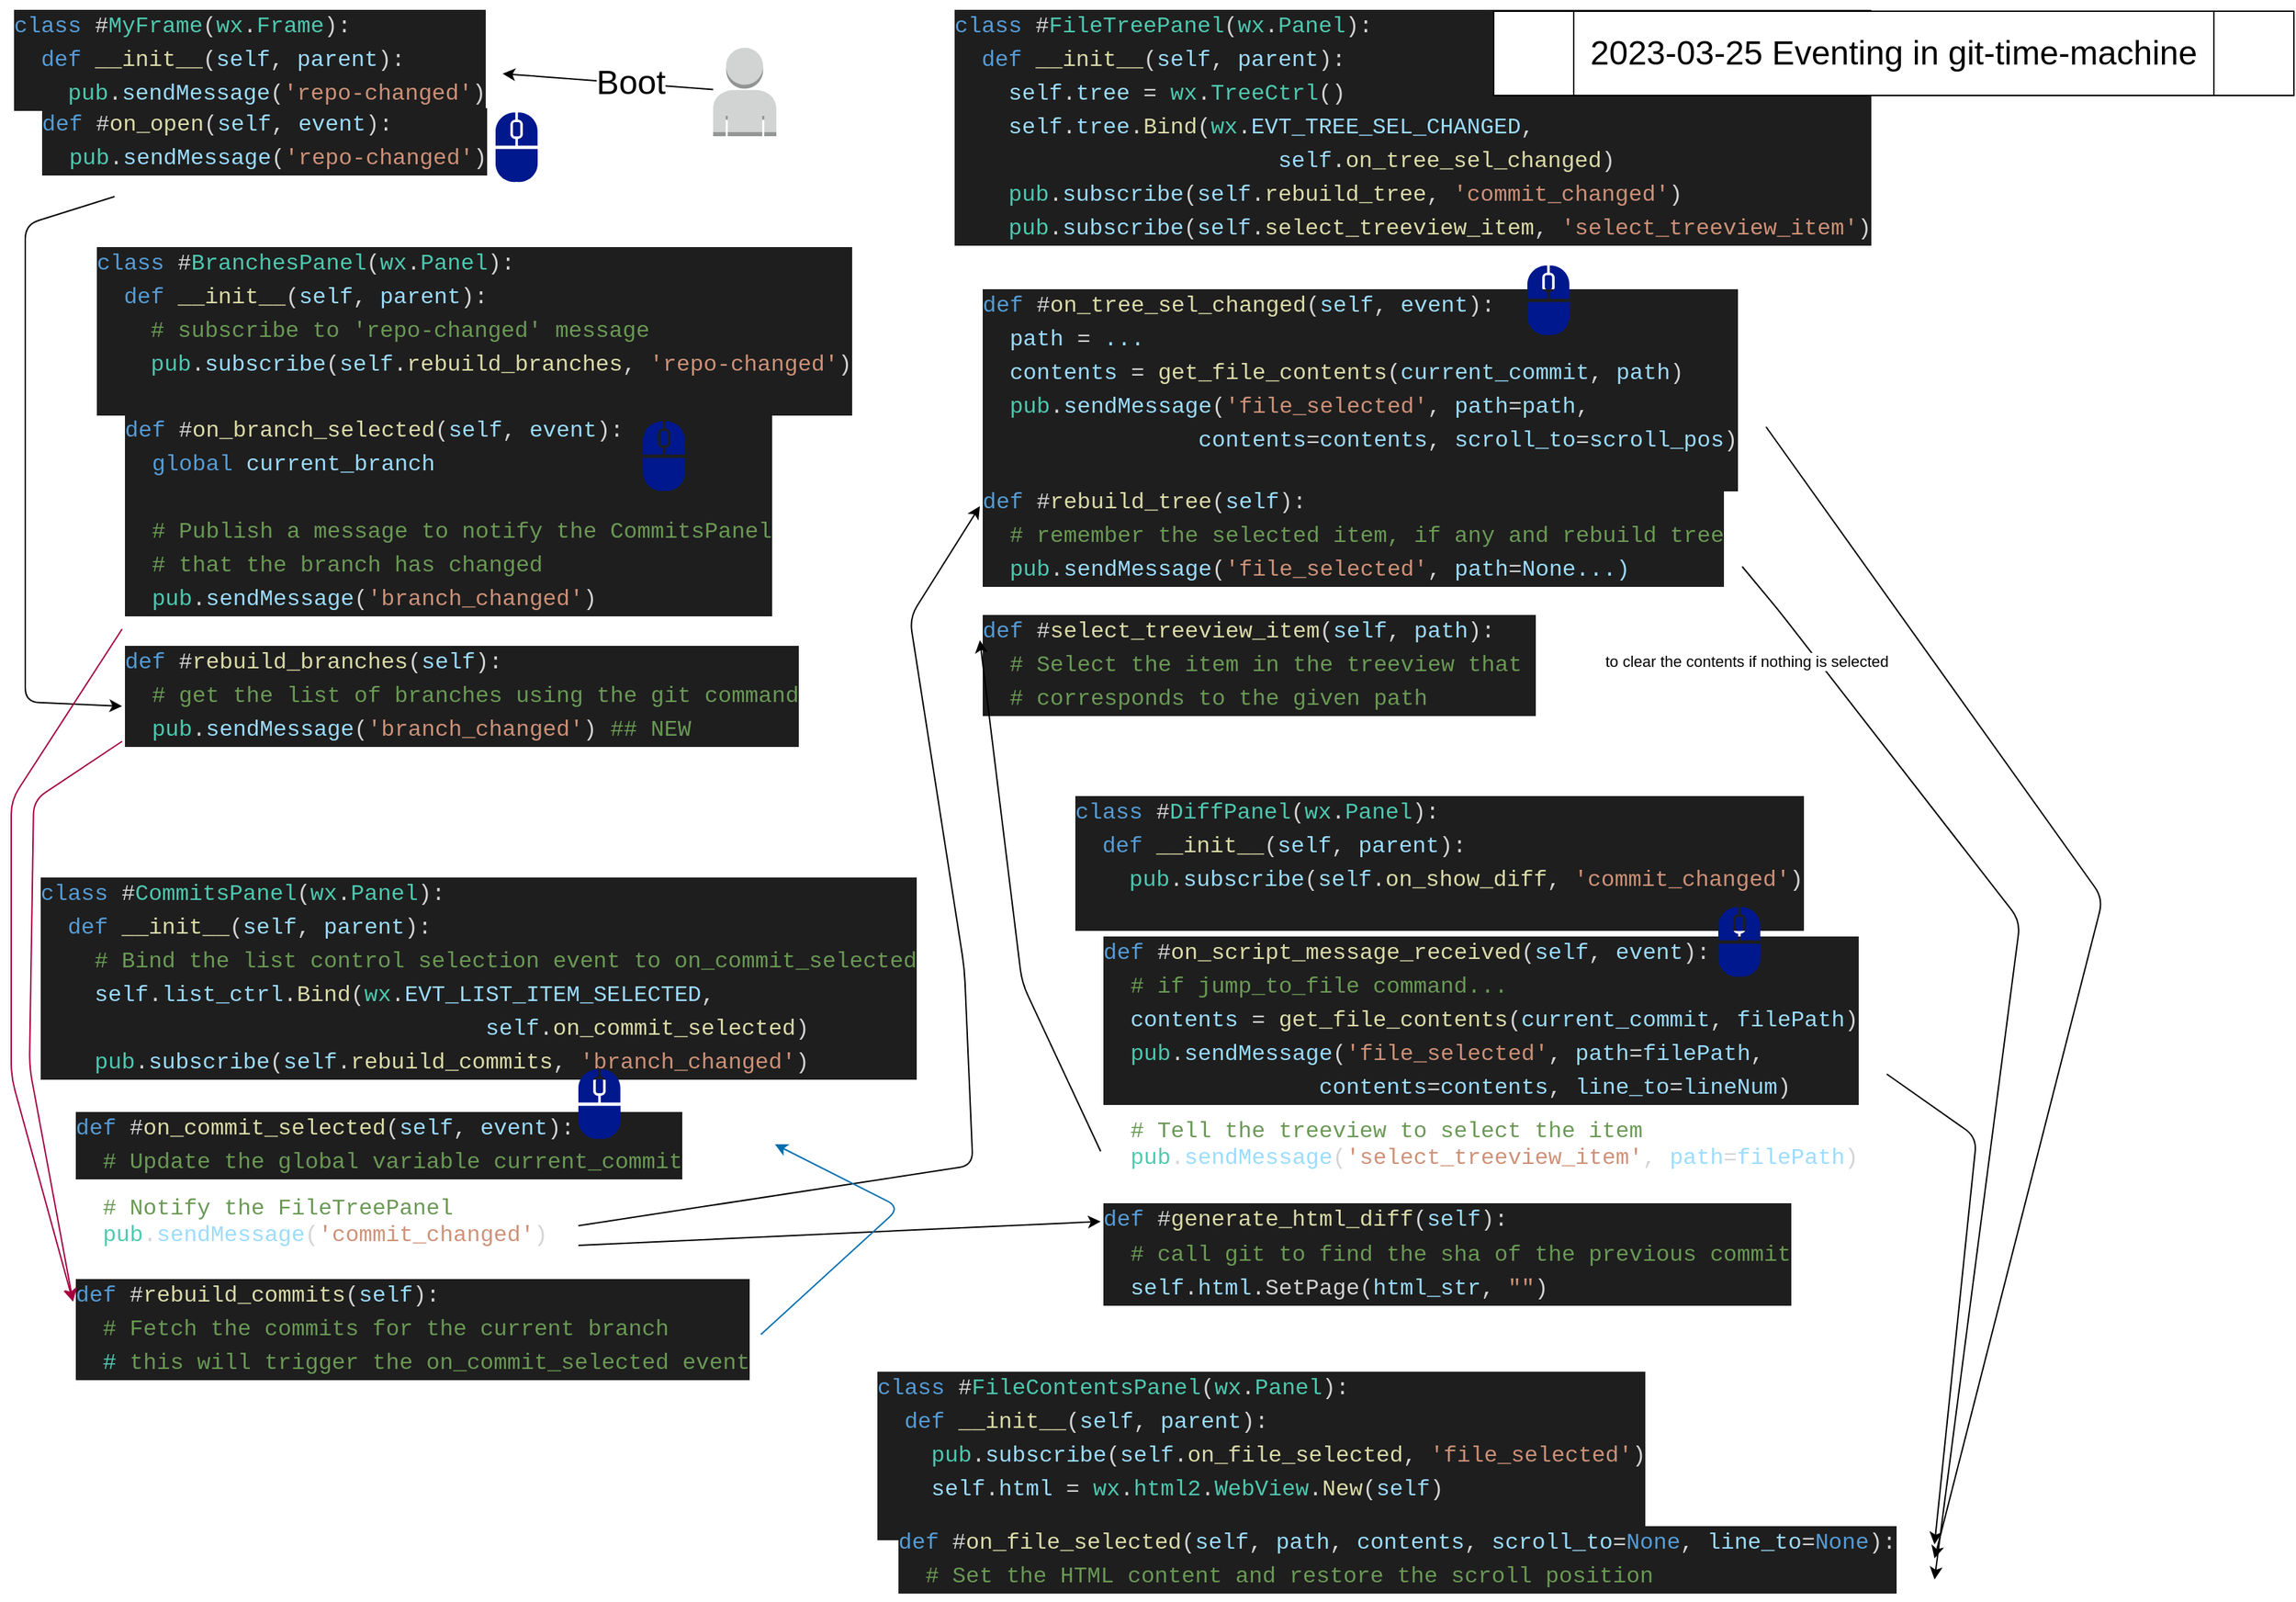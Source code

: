 <mxfile>
    <diagram id="hWgK1pgv1Pw2iiUl1KsY" name="Page-1">
        <mxGraphModel dx="1214" dy="691" grid="0" gridSize="10" guides="1" tooltips="1" connect="1" arrows="1" fold="1" page="1" pageScale="1" pageWidth="1654" pageHeight="1169" math="0" shadow="0">
            <root>
                <object label="" fred="12" mary="100" id="0">
                    <mxCell/>
                </object>
                <mxCell id="1" parent="0"/>
                <mxCell id="48" value="" style="group" parent="1" vertex="1" connectable="0">
                    <mxGeometry x="69" y="169" width="560" height="420" as="geometry"/>
                </mxCell>
                <mxCell id="6" value="&lt;div style=&quot;color: rgb(212, 212, 212); background-color: rgb(30, 30, 30); font-family: Menlo, Monaco, &amp;quot;Courier New&amp;quot;, monospace; font-weight: normal; font-size: 16px; line-height: 24px;&quot;&gt;&lt;div&gt;&lt;span style=&quot;color: #569cd6;&quot;&gt;class&lt;/span&gt;&lt;span style=&quot;color: #d4d4d4;&quot;&gt;&amp;nbsp;#&lt;/span&gt;&lt;span style=&quot;color: #4ec9b0;&quot;&gt;BranchesPanel&lt;/span&gt;&lt;span style=&quot;color: #d4d4d4;&quot;&gt;(&lt;/span&gt;&lt;span style=&quot;color: #4ec9b0;&quot;&gt;wx&lt;/span&gt;&lt;span style=&quot;color: #d4d4d4;&quot;&gt;.&lt;/span&gt;&lt;span style=&quot;color: #4ec9b0;&quot;&gt;Panel&lt;/span&gt;&lt;span style=&quot;color: #d4d4d4;&quot;&gt;):&lt;/span&gt;&lt;/div&gt;&lt;div&gt;&lt;span style=&quot;color: #d4d4d4;&quot;&gt;&lt;/span&gt;&lt;span style=&quot;color: #569cd6;&quot;&gt;&amp;nbsp; def&lt;/span&gt;&lt;span style=&quot;color: #d4d4d4;&quot;&gt;&amp;nbsp;&lt;/span&gt;&lt;span style=&quot;color: #dcdcaa;&quot;&gt;__init__&lt;/span&gt;&lt;span style=&quot;color: #d4d4d4;&quot;&gt;(&lt;/span&gt;&lt;span style=&quot;color: #9cdcfe;&quot;&gt;self&lt;/span&gt;&lt;span style=&quot;color: #d4d4d4;&quot;&gt;, &lt;/span&gt;&lt;span style=&quot;color: #9cdcfe;&quot;&gt;parent&lt;/span&gt;&lt;span style=&quot;color: #d4d4d4;&quot;&gt;):&lt;/span&gt;&lt;/div&gt;&lt;div&gt;&lt;div style=&quot;line-height: 24px;&quot;&gt;&lt;div&gt;&lt;span style=&quot;color: #6a9955;&quot;&gt;&amp;nbsp; &amp;nbsp; # subscribe to 'repo-changed' message&lt;/span&gt;&lt;/div&gt;&lt;div&gt;&lt;span style=&quot;color: #4ec9b0;&quot;&gt;&amp;nbsp; &amp;nbsp; pub&lt;/span&gt;.&lt;span style=&quot;color: #9cdcfe;&quot;&gt;subscribe&lt;/span&gt;(&lt;span style=&quot;color: #9cdcfe;&quot;&gt;self&lt;/span&gt;.&lt;span style=&quot;color: #dcdcaa;&quot;&gt;rebuild_branches&lt;/span&gt;, &lt;span style=&quot;color: #ce9178;&quot;&gt;'repo-changed'&lt;/span&gt;)&lt;/div&gt;&lt;div&gt;&lt;br&gt;&lt;/div&gt;&lt;/div&gt;&lt;/div&gt;&lt;/div&gt;" style="text;whiteSpace=wrap;html=1;" parent="48" vertex="1">
                    <mxGeometry width="560" height="170" as="geometry"/>
                </mxCell>
                <mxCell id="7" value="&lt;div style=&quot;color: rgb(212, 212, 212); background-color: rgb(30, 30, 30); font-family: Menlo, Monaco, &amp;quot;Courier New&amp;quot;, monospace; font-weight: normal; font-size: 16px; line-height: 24px;&quot;&gt;&lt;div&gt;&lt;span style=&quot;color: #569cd6;&quot;&gt;def&lt;/span&gt;&lt;span style=&quot;color: #d4d4d4;&quot;&gt;&amp;nbsp;#&lt;/span&gt;&lt;span style=&quot;color: #dcdcaa;&quot;&gt;on_branch_selected&lt;/span&gt;&lt;span style=&quot;color: #d4d4d4;&quot;&gt;(&lt;/span&gt;&lt;span style=&quot;color: #9cdcfe;&quot;&gt;self&lt;/span&gt;&lt;span style=&quot;color: #d4d4d4;&quot;&gt;, &lt;/span&gt;&lt;span style=&quot;color: #9cdcfe;&quot;&gt;event&lt;/span&gt;&lt;span style=&quot;color: #d4d4d4;&quot;&gt;):&lt;/span&gt;&lt;/div&gt;&lt;div&gt;&lt;span style=&quot;color: #d4d4d4;&quot;&gt;&lt;/span&gt;&lt;span style=&quot;color: #569cd6;&quot;&gt;&amp;nbsp; global&lt;/span&gt;&lt;span style=&quot;color: #d4d4d4;&quot;&gt; &lt;/span&gt;&lt;span style=&quot;color: #9cdcfe;&quot;&gt;current_branch&lt;/span&gt;&lt;/div&gt;&lt;div&gt;&lt;br&gt;&lt;/div&gt;&lt;div&gt;&lt;span style=&quot;color: #d4d4d4;&quot;&gt;&lt;/span&gt;&lt;span style=&quot;color: #6a9955;&quot;&gt;&amp;nbsp; # Publish a message to notify the CommitsPanel&lt;/span&gt;&lt;/div&gt;&lt;div&gt;&lt;span style=&quot;color: #6a9955;&quot;&gt;&amp;nbsp; # that the branch has changed&lt;/span&gt;&lt;/div&gt;&lt;div&gt;&lt;span style=&quot;color: #d4d4d4;&quot;&gt;&lt;/span&gt;&lt;span style=&quot;color: #4ec9b0;&quot;&gt;&amp;nbsp; pub&lt;/span&gt;&lt;span style=&quot;color: #d4d4d4;&quot;&gt;.&lt;/span&gt;&lt;span style=&quot;color: #9cdcfe;&quot;&gt;sendMessage&lt;/span&gt;&lt;span style=&quot;color: #d4d4d4;&quot;&gt;(&lt;/span&gt;&lt;span style=&quot;color: #ce9178;&quot;&gt;'branch_changed'&lt;/span&gt;&lt;span style=&quot;color: #d4d4d4;&quot;&gt;)&lt;/span&gt;&lt;/div&gt;&lt;/div&gt;" style="text;whiteSpace=wrap;html=1;" parent="48" vertex="1">
                    <mxGeometry x="20" y="119" width="470" height="160" as="geometry"/>
                </mxCell>
                <mxCell id="20" value="&lt;div style=&quot;color: rgb(212, 212, 212); background-color: rgb(30, 30, 30); font-family: Menlo, Monaco, &amp;quot;Courier New&amp;quot;, monospace; font-weight: normal; font-size: 16px; line-height: 24px;&quot;&gt;&lt;div&gt;&lt;span style=&quot;color: #569cd6;&quot;&gt;def&lt;/span&gt;&lt;span style=&quot;color: #d4d4d4;&quot;&gt;&amp;nbsp;#&lt;/span&gt;&lt;span style=&quot;color: #dcdcaa;&quot;&gt;rebuild_branches&lt;/span&gt;&lt;span style=&quot;color: #d4d4d4;&quot;&gt;(&lt;/span&gt;&lt;span style=&quot;color: #9cdcfe;&quot;&gt;self&lt;/span&gt;&lt;span style=&quot;color: #d4d4d4;&quot;&gt;):&lt;/span&gt;&lt;/div&gt;&lt;div&gt;&lt;div style=&quot;line-height: 24px;&quot;&gt;&lt;span style=&quot;color: #6a9955;&quot;&gt;&amp;nbsp; # get the list of branches using the git command&lt;/span&gt;&lt;/div&gt;&lt;/div&gt;&lt;div style=&quot;line-height: 24px;&quot;&gt;&lt;span style=&quot;color: #6a9955;&quot;&gt;&amp;nbsp;&amp;nbsp;&lt;/span&gt;&lt;span style=&quot;color: rgb(78, 201, 176);&quot;&gt;pub&lt;/span&gt;&lt;span style=&quot;&quot;&gt;.&lt;/span&gt;&lt;span style=&quot;color: rgb(156, 220, 254);&quot;&gt;sendMessage&lt;/span&gt;&lt;span style=&quot;&quot;&gt;(&lt;/span&gt;&lt;span style=&quot;color: rgb(206, 145, 120);&quot;&gt;'branch_changed'&lt;/span&gt;&lt;span style=&quot;&quot;&gt;) &lt;/span&gt;&lt;span style=&quot;color: rgb(106, 153, 85);&quot;&gt;## NEW&lt;/span&gt;&lt;/div&gt;&lt;/div&gt;" style="text;whiteSpace=wrap;html=1;" parent="48" vertex="1">
                    <mxGeometry x="20" y="284" width="488" height="100" as="geometry"/>
                </mxCell>
                <mxCell id="10" value="" style="group" parent="1" vertex="1" connectable="0">
                    <mxGeometry x="10" width="375" height="130" as="geometry"/>
                </mxCell>
                <mxCell id="5" value="&lt;div style=&quot;background-color: rgb(30, 30, 30); font-family: Menlo, Monaco, &amp;quot;Courier New&amp;quot;, monospace; font-weight: normal; font-size: 16px; line-height: 24px;&quot;&gt;&lt;div style=&quot;color: rgb(212, 212, 212);&quot;&gt;&lt;span style=&quot;color: #569cd6;&quot;&gt;def&lt;/span&gt;&lt;span style=&quot;color: #d4d4d4;&quot;&gt;&amp;nbsp;#&lt;/span&gt;&lt;span style=&quot;color: #dcdcaa;&quot;&gt;on_open&lt;/span&gt;&lt;span style=&quot;color: #d4d4d4;&quot;&gt;(&lt;/span&gt;&lt;span style=&quot;color: #9cdcfe;&quot;&gt;self&lt;/span&gt;&lt;span style=&quot;color: #d4d4d4;&quot;&gt;, &lt;/span&gt;&lt;span style=&quot;color: #9cdcfe;&quot;&gt;event&lt;/span&gt;&lt;span style=&quot;color: #d4d4d4;&quot;&gt;):&lt;/span&gt;&lt;/div&gt;&lt;div style=&quot;&quot;&gt;&lt;font color=&quot;#569cd6&quot;&gt;&amp;nbsp;&amp;nbsp;&lt;/font&gt;&lt;span style=&quot;color: rgb(78, 201, 176);&quot;&gt;pub&lt;/span&gt;&lt;font color=&quot;#d4d4d4&quot;&gt;.&lt;/font&gt;&lt;span style=&quot;color: rgb(156, 220, 254);&quot;&gt;sendMessage&lt;/span&gt;&lt;font color=&quot;#d4d4d4&quot;&gt;(&lt;/font&gt;&lt;span style=&quot;color: rgb(206, 145, 120);&quot;&gt;'repo-changed'&lt;/span&gt;&lt;font color=&quot;#d4d4d4&quot;&gt;)&lt;/font&gt;&lt;br&gt;&lt;/div&gt;&lt;/div&gt;" style="text;whiteSpace=wrap;html=1;" parent="10" vertex="1">
                    <mxGeometry x="20" y="70" width="330" height="70" as="geometry"/>
                </mxCell>
                <mxCell id="2" value="&lt;div style=&quot;color: rgb(212, 212, 212); background-color: rgb(30, 30, 30); font-family: Menlo, Monaco, &amp;quot;Courier New&amp;quot;, monospace; font-weight: normal; font-size: 16px; line-height: 24px;&quot;&gt;&lt;div&gt;&lt;span style=&quot;color: #569cd6;&quot;&gt;class&lt;/span&gt;&lt;span style=&quot;color: #d4d4d4;&quot;&gt;&amp;nbsp;#&lt;/span&gt;&lt;span style=&quot;color: #4ec9b0;&quot;&gt;MyFrame&lt;/span&gt;&lt;span style=&quot;color: #d4d4d4;&quot;&gt;(&lt;/span&gt;&lt;span style=&quot;color: #4ec9b0;&quot;&gt;wx&lt;/span&gt;&lt;span style=&quot;color: #d4d4d4;&quot;&gt;.&lt;/span&gt;&lt;span style=&quot;color: #4ec9b0;&quot;&gt;Frame&lt;/span&gt;&lt;span style=&quot;color: #d4d4d4;&quot;&gt;):&lt;/span&gt;&lt;/div&gt;&lt;div&gt;&lt;span style=&quot;color: #d4d4d4;&quot;&gt;&lt;/span&gt;&lt;span style=&quot;color: #569cd6;&quot;&gt;&amp;nbsp; def&lt;/span&gt;&lt;span style=&quot;color: #d4d4d4;&quot;&gt; &lt;/span&gt;&lt;span style=&quot;color: #dcdcaa;&quot;&gt;__init__&lt;/span&gt;&lt;span style=&quot;color: #d4d4d4;&quot;&gt;(&lt;/span&gt;&lt;span style=&quot;color: #9cdcfe;&quot;&gt;self&lt;/span&gt;&lt;span style=&quot;color: #d4d4d4;&quot;&gt;, &lt;/span&gt;&lt;span style=&quot;color: #9cdcfe;&quot;&gt;parent&lt;/span&gt;&lt;span style=&quot;color: #d4d4d4;&quot;&gt;):&lt;/span&gt;&lt;/div&gt;&lt;div&gt;&lt;span style=&quot;color: #d4d4d4;&quot;&gt;&amp;nbsp; &amp;nbsp;&amp;nbsp;&lt;/span&gt;&lt;span style=&quot;color: rgb(78, 201, 176);&quot;&gt;pub&lt;/span&gt;&lt;font color=&quot;#d4d4d4&quot;&gt;.&lt;/font&gt;&lt;span style=&quot;color: rgb(156, 220, 254);&quot;&gt;sendMessage&lt;/span&gt;&lt;font color=&quot;#d4d4d4&quot;&gt;(&lt;/font&gt;&lt;span style=&quot;color: rgb(206, 145, 120);&quot;&gt;'repo-changed'&lt;/span&gt;&lt;font color=&quot;#d4d4d4&quot;&gt;)&lt;/font&gt;&lt;/div&gt;&lt;/div&gt;" style="text;whiteSpace=wrap;html=1;" parent="10" vertex="1">
                    <mxGeometry width="350" height="70" as="geometry"/>
                </mxCell>
                <mxCell id="51" value="" style="sketch=0;aspect=fixed;pointerEvents=1;shadow=0;dashed=0;html=1;strokeColor=none;labelPosition=center;verticalLabelPosition=bottom;verticalAlign=top;align=center;fillColor=#00188D;shape=mxgraph.mscae.enterprise.mouse" parent="10" vertex="1">
                    <mxGeometry x="345" y="80" width="30" height="50" as="geometry"/>
                </mxCell>
                <mxCell id="22" style="edgeStyle=none;html=1;entryX=0;entryY=0.5;entryDx=0;entryDy=0;" parent="1" source="5" target="20" edge="1">
                    <mxGeometry relative="1" as="geometry">
                        <Array as="points">
                            <mxPoint x="20" y="160"/>
                            <mxPoint x="20" y="500"/>
                        </Array>
                    </mxGeometry>
                </mxCell>
                <mxCell id="25" style="edgeStyle=none;html=1;entryX=0;entryY=0.25;entryDx=0;entryDy=0;exitX=0;exitY=1;exitDx=0;exitDy=0;fillColor=#d80073;strokeColor=#A50040;" parent="1" source="7" target="23" edge="1">
                    <mxGeometry relative="1" as="geometry">
                        <Array as="points">
                            <mxPoint x="10" y="570"/>
                            <mxPoint x="10" y="767"/>
                        </Array>
                    </mxGeometry>
                </mxCell>
                <mxCell id="27" value="" style="group" parent="1" vertex="1" connectable="0">
                    <mxGeometry x="680" y="10" width="680" height="550" as="geometry"/>
                </mxCell>
                <mxCell id="26" value="&lt;div style=&quot;background-color: rgb(30, 30, 30); font-family: Menlo, Monaco, &amp;quot;Courier New&amp;quot;, monospace; font-weight: normal; font-size: 16px; line-height: 24px;&quot;&gt;&lt;div style=&quot;color: rgb(212, 212, 212);&quot;&gt;&lt;span style=&quot;color: #569cd6;&quot;&gt;def&lt;/span&gt;&lt;span style=&quot;color: #d4d4d4;&quot;&gt;&amp;nbsp;#&lt;/span&gt;&lt;span style=&quot;color: #dcdcaa;&quot;&gt;rebuild_tree&lt;/span&gt;&lt;span style=&quot;color: #d4d4d4;&quot;&gt;(&lt;/span&gt;&lt;span style=&quot;color: #9cdcfe;&quot;&gt;self&lt;/span&gt;&lt;span style=&quot;color: #d4d4d4;&quot;&gt;):&lt;/span&gt;&lt;/div&gt;&lt;div style=&quot;color: rgb(212, 212, 212);&quot;&gt;&lt;span style=&quot;color: #d4d4d4;&quot;&gt;&lt;/span&gt;&lt;span style=&quot;color: #6a9955;&quot;&gt;&amp;nbsp; # remember the selected item, if any and rebuild tree&lt;/span&gt;&lt;/div&gt;&lt;div style=&quot;&quot;&gt;&lt;span style=&quot;color: rgb(78, 201, 176);&quot;&gt;&amp;nbsp; pub&lt;/span&gt;&lt;font style=&quot;color: rgb(212, 212, 212);&quot; color=&quot;#d4d4d4&quot;&gt;.&lt;/font&gt;&lt;span style=&quot;color: rgb(156, 220, 254);&quot;&gt;sendMessage&lt;/span&gt;&lt;font style=&quot;color: rgb(212, 212, 212);&quot; color=&quot;#d4d4d4&quot;&gt;(&lt;/font&gt;&lt;span style=&quot;color: rgb(206, 145, 120);&quot;&gt;'file_selected'&lt;/span&gt;&lt;font style=&quot;color: rgb(212, 212, 212);&quot; color=&quot;#d4d4d4&quot;&gt;,&amp;nbsp;&lt;/font&gt;&lt;span style=&quot;color: rgb(156, 220, 254);&quot;&gt;path&lt;/span&gt;&lt;font style=&quot;color: rgb(212, 212, 212);&quot; color=&quot;#d4d4d4&quot;&gt;=&lt;/font&gt;&lt;font color=&quot;#9cdcfe&quot; style=&quot;&quot;&gt;None...)&lt;/font&gt;&lt;span style=&quot;color: rgb(106, 153, 85);&quot;&gt;&lt;br&gt;&lt;/span&gt;&lt;/div&gt;&lt;/div&gt;" style="text;whiteSpace=wrap;html=1;" parent="27" vertex="1">
                    <mxGeometry x="20" y="329" width="543" height="86" as="geometry"/>
                </mxCell>
                <mxCell id="13" value="&lt;div style=&quot;background-color: rgb(30, 30, 30); font-family: Menlo, Monaco, &amp;quot;Courier New&amp;quot;, monospace; font-weight: normal; font-size: 16px; line-height: 24px;&quot;&gt;&lt;div style=&quot;color: rgb(212, 212, 212);&quot;&gt;&lt;span style=&quot;color: #569cd6;&quot;&gt;class&lt;/span&gt;&lt;span style=&quot;color: #d4d4d4;&quot;&gt;&amp;nbsp;#&lt;/span&gt;&lt;span style=&quot;color: #4ec9b0;&quot;&gt;FileTreePanel&lt;/span&gt;&lt;span style=&quot;color: #d4d4d4;&quot;&gt;(&lt;/span&gt;&lt;span style=&quot;color: #4ec9b0;&quot;&gt;wx&lt;/span&gt;&lt;span style=&quot;color: #d4d4d4;&quot;&gt;.&lt;/span&gt;&lt;span style=&quot;color: #4ec9b0;&quot;&gt;Panel&lt;/span&gt;&lt;span style=&quot;color: #d4d4d4;&quot;&gt;):&lt;/span&gt;&lt;/div&gt;&lt;div style=&quot;color: rgb(212, 212, 212);&quot;&gt;&lt;span style=&quot;color: #d4d4d4;&quot;&gt;&lt;/span&gt;&lt;span style=&quot;color: #569cd6;&quot;&gt;&amp;nbsp; def&lt;/span&gt;&lt;span style=&quot;color: #d4d4d4;&quot;&gt;&amp;nbsp;&lt;/span&gt;&lt;span style=&quot;color: #dcdcaa;&quot;&gt;__init__&lt;/span&gt;&lt;span style=&quot;color: #d4d4d4;&quot;&gt;(&lt;/span&gt;&lt;span style=&quot;color: #9cdcfe;&quot;&gt;self&lt;/span&gt;&lt;span style=&quot;color: #d4d4d4;&quot;&gt;, &lt;/span&gt;&lt;span style=&quot;color: #9cdcfe;&quot;&gt;parent&lt;/span&gt;&lt;span style=&quot;color: #d4d4d4;&quot;&gt;):&lt;/span&gt;&lt;/div&gt;&lt;div style=&quot;&quot;&gt;&lt;font color=&quot;#6a9955&quot;&gt;&amp;nbsp; &amp;nbsp;&amp;nbsp;&lt;/font&gt;&lt;span style=&quot;color: rgb(156, 220, 254);&quot;&gt;self&lt;/span&gt;&lt;font color=&quot;#d4d4d4&quot;&gt;.&lt;/font&gt;&lt;span style=&quot;color: rgb(156, 220, 254);&quot;&gt;tree&lt;/span&gt;&lt;font color=&quot;#d4d4d4&quot;&gt; = &lt;/font&gt;&lt;span style=&quot;color: rgb(78, 201, 176);&quot;&gt;wx&lt;/span&gt;&lt;font color=&quot;#d4d4d4&quot;&gt;.&lt;/font&gt;&lt;span style=&quot;color: rgb(78, 201, 176);&quot;&gt;TreeCtrl&lt;/span&gt;&lt;font color=&quot;#d4d4d4&quot;&gt;(&lt;/font&gt;&lt;font color=&quot;#d4d4d4&quot;&gt;)&lt;/font&gt;&lt;br&gt;&lt;/div&gt;&lt;div style=&quot;color: rgb(212, 212, 212);&quot;&gt;&lt;span style=&quot;color: rgb(156, 220, 254);&quot;&gt;&amp;nbsp; &amp;nbsp; self&lt;/span&gt;.&lt;span style=&quot;color: rgb(156, 220, 254);&quot;&gt;tree&lt;/span&gt;.&lt;span style=&quot;color: rgb(220, 220, 170);&quot;&gt;Bind&lt;/span&gt;(&lt;span style=&quot;color: rgb(78, 201, 176);&quot;&gt;wx&lt;/span&gt;.&lt;span style=&quot;color: rgb(156, 220, 254);&quot;&gt;EVT_TREE_SEL_CHANGED&lt;/span&gt;,&amp;nbsp;&lt;/div&gt;&lt;div style=&quot;color: rgb(212, 212, 212);&quot;&gt;&lt;span style=&quot;color: rgb(156, 220, 254);&quot;&gt;&lt;span style=&quot;white-space: pre;&quot;&gt;&#9;&lt;/span&gt;&lt;span style=&quot;white-space: pre;&quot;&gt;&#9;&lt;/span&gt;&lt;span style=&quot;white-space: pre;&quot;&gt;&#9;&lt;/span&gt;self&lt;/span&gt;.&lt;span style=&quot;color: rgb(220, 220, 170);&quot;&gt;on_tree_sel_changed&lt;/span&gt;)&lt;br&gt;&lt;/div&gt;&lt;div style=&quot;color: rgb(212, 212, 212);&quot;&gt;&lt;span style=&quot;color: #d4d4d4;&quot;&gt;       &lt;/span&gt;&lt;/div&gt;&lt;div style=&quot;color: rgb(212, 212, 212);&quot;&gt;&lt;span style=&quot;color: #d4d4d4;&quot;&gt;&lt;/span&gt;&lt;span style=&quot;color: #4ec9b0;&quot;&gt;&amp;nbsp; &amp;nbsp; pub&lt;/span&gt;&lt;span style=&quot;color: #d4d4d4;&quot;&gt;.&lt;/span&gt;&lt;span style=&quot;color: #9cdcfe;&quot;&gt;subscribe&lt;/span&gt;&lt;span style=&quot;color: #d4d4d4;&quot;&gt;(&lt;/span&gt;&lt;span style=&quot;color: #9cdcfe;&quot;&gt;self&lt;/span&gt;&lt;span style=&quot;color: #d4d4d4;&quot;&gt;.&lt;/span&gt;&lt;span style=&quot;color: #dcdcaa;&quot;&gt;rebuild_tree&lt;/span&gt;&lt;span style=&quot;color: #d4d4d4;&quot;&gt;, &lt;/span&gt;&lt;span style=&quot;color: #ce9178;&quot;&gt;'commit_changed'&lt;/span&gt;&lt;span style=&quot;color: #d4d4d4;&quot;&gt;)&lt;/span&gt;&lt;/div&gt;&lt;div style=&quot;color: rgb(212, 212, 212);&quot;&gt;&lt;span style=&quot;color: #d4d4d4;&quot;&gt;&lt;/span&gt;&lt;span style=&quot;color: #4ec9b0;&quot;&gt;&amp;nbsp; &amp;nbsp; pub&lt;/span&gt;&lt;span style=&quot;color: #d4d4d4;&quot;&gt;.&lt;/span&gt;&lt;span style=&quot;color: #9cdcfe;&quot;&gt;subscribe&lt;/span&gt;&lt;span style=&quot;color: #d4d4d4;&quot;&gt;(&lt;/span&gt;&lt;span style=&quot;color: #9cdcfe;&quot;&gt;self&lt;/span&gt;&lt;span style=&quot;color: #d4d4d4;&quot;&gt;.&lt;/span&gt;&lt;span style=&quot;color: #dcdcaa;&quot;&gt;select_treeview_item&lt;/span&gt;&lt;span style=&quot;color: #d4d4d4;&quot;&gt;, &lt;/span&gt;&lt;span style=&quot;color: #ce9178;&quot;&gt;'select_treeview_item'&lt;/span&gt;&lt;span style=&quot;color: #d4d4d4;&quot;&gt;)&lt;/span&gt;&lt;/div&gt;&lt;/div&gt;" style="text;whiteSpace=wrap;html=1;" parent="27" vertex="1">
                    <mxGeometry y="-10" width="680" height="250" as="geometry"/>
                </mxCell>
                <mxCell id="14" value="&lt;div style=&quot;background-color: rgb(30, 30, 30); font-family: Menlo, Monaco, &amp;quot;Courier New&amp;quot;, monospace; font-weight: normal; font-size: 16px; line-height: 24px;&quot;&gt;&lt;div style=&quot;color: rgb(212, 212, 212);&quot;&gt;&lt;span style=&quot;color: #569cd6;&quot;&gt;def&lt;/span&gt;&lt;span style=&quot;color: #d4d4d4;&quot;&gt;&amp;nbsp;#&lt;/span&gt;&lt;span style=&quot;color: #dcdcaa;&quot;&gt;on_tree_sel_changed&lt;/span&gt;&lt;span style=&quot;color: #d4d4d4;&quot;&gt;(&lt;/span&gt;&lt;span style=&quot;color: #9cdcfe;&quot;&gt;self&lt;/span&gt;&lt;span style=&quot;color: #d4d4d4;&quot;&gt;, &lt;/span&gt;&lt;span style=&quot;color: #9cdcfe;&quot;&gt;event&lt;/span&gt;&lt;span style=&quot;color: #d4d4d4;&quot;&gt;):&lt;/span&gt;&lt;/div&gt;&lt;div style=&quot;&quot;&gt;&lt;font color=&quot;#6a9955&quot;&gt;&amp;nbsp;&amp;nbsp;&lt;/font&gt;&lt;span style=&quot;color: rgb(156, 220, 254);&quot;&gt;path&lt;/span&gt;&lt;font color=&quot;#d4d4d4&quot;&gt; = &lt;/font&gt;&lt;font color=&quot;#9cdcfe&quot;&gt;...&lt;/font&gt;&lt;br&gt;&lt;/div&gt;&lt;div style=&quot;color: rgb(212, 212, 212);&quot;&gt;&lt;span style=&quot;color: #9cdcfe;&quot;&gt;&amp;nbsp; contents&lt;/span&gt;&lt;span style=&quot;color: #d4d4d4;&quot;&gt; = &lt;/span&gt;&lt;span style=&quot;color: #dcdcaa;&quot;&gt;get_file_contents&lt;/span&gt;&lt;span style=&quot;color: #d4d4d4;&quot;&gt;(&lt;/span&gt;&lt;span style=&quot;color: #9cdcfe;&quot;&gt;current_commit&lt;/span&gt;&lt;span style=&quot;color: #d4d4d4;&quot;&gt;, &lt;/span&gt;&lt;span style=&quot;color: #9cdcfe;&quot;&gt;path&lt;/span&gt;&lt;span style=&quot;color: #d4d4d4;&quot;&gt;)&lt;/span&gt;&lt;/div&gt;&lt;div style=&quot;&quot;&gt;&lt;font color=&quot;#6a9955&quot;&gt;&amp;nbsp;&amp;nbsp;&lt;/font&gt;&lt;span style=&quot;color: rgb(78, 201, 176);&quot;&gt;pub&lt;/span&gt;&lt;font color=&quot;#d4d4d4&quot;&gt;.&lt;/font&gt;&lt;span style=&quot;color: rgb(156, 220, 254);&quot;&gt;sendMessage&lt;/span&gt;&lt;font color=&quot;#d4d4d4&quot;&gt;(&lt;/font&gt;&lt;span style=&quot;color: rgb(206, 145, 120);&quot;&gt;'file_selected'&lt;/span&gt;&lt;font color=&quot;#d4d4d4&quot;&gt;, &lt;/font&gt;&lt;span style=&quot;color: rgb(156, 220, 254);&quot;&gt;path&lt;/span&gt;&lt;font color=&quot;#d4d4d4&quot;&gt;=&lt;/font&gt;&lt;span style=&quot;color: rgb(156, 220, 254);&quot;&gt;path&lt;/span&gt;&lt;font color=&quot;#d4d4d4&quot;&gt;,&amp;nbsp;&lt;/font&gt;&lt;/div&gt;&lt;div style=&quot;&quot;&gt;&lt;span style=&quot;color: rgb(156, 220, 254);&quot;&gt;&lt;span style=&quot;white-space: pre;&quot;&gt;&#9;&lt;/span&gt;&lt;span style=&quot;white-space: pre;&quot;&gt;&#9;&lt;/span&gt;contents&lt;/span&gt;&lt;font color=&quot;#d4d4d4&quot;&gt;=&lt;/font&gt;&lt;span style=&quot;color: rgb(156, 220, 254);&quot;&gt;contents&lt;/span&gt;&lt;font color=&quot;#d4d4d4&quot;&gt;, &lt;/font&gt;&lt;span style=&quot;color: rgb(156, 220, 254);&quot;&gt;scroll_to&lt;/span&gt;&lt;font color=&quot;#d4d4d4&quot;&gt;=&lt;/font&gt;&lt;span style=&quot;color: rgb(156, 220, 254);&quot;&gt;scroll_pos&lt;/span&gt;&lt;font color=&quot;#d4d4d4&quot;&gt;)&lt;/font&gt;&lt;br&gt;&lt;/div&gt;&lt;br&gt;&lt;/div&gt;" style="text;whiteSpace=wrap;html=1;" parent="27" vertex="1">
                    <mxGeometry x="20" y="189" width="560" height="140" as="geometry"/>
                </mxCell>
                <mxCell id="33" value="&lt;div style=&quot;color: rgb(212, 212, 212); background-color: rgb(30, 30, 30); font-family: Menlo, Monaco, &amp;quot;Courier New&amp;quot;, monospace; font-weight: normal; font-size: 16px; line-height: 24px;&quot;&gt;&lt;div&gt;&lt;span style=&quot;color: #569cd6;&quot;&gt;def&lt;/span&gt;&lt;span style=&quot;color: #d4d4d4;&quot;&gt;&amp;nbsp;#&lt;/span&gt;&lt;span style=&quot;color: #dcdcaa;&quot;&gt;select_treeview_item&lt;/span&gt;&lt;span style=&quot;color: #d4d4d4;&quot;&gt;(&lt;/span&gt;&lt;span style=&quot;color: #9cdcfe;&quot;&gt;self&lt;/span&gt;&lt;span style=&quot;color: #d4d4d4;&quot;&gt;, &lt;/span&gt;&lt;span style=&quot;color: #9cdcfe;&quot;&gt;path&lt;/span&gt;&lt;span style=&quot;color: #d4d4d4;&quot;&gt;):&lt;/span&gt;&lt;/div&gt;&lt;div&gt;&lt;span style=&quot;color: #d4d4d4;&quot;&gt;&lt;/span&gt;&lt;span style=&quot;color: #6a9955;&quot;&gt;&amp;nbsp; # Select the item in the treeview that&amp;nbsp;&lt;/span&gt;&lt;/div&gt;&lt;div&gt;&lt;span style=&quot;color: #6a9955;&quot;&gt;&amp;nbsp; # corresponds to the given path&lt;/span&gt;&lt;/div&gt;&lt;/div&gt;" style="text;whiteSpace=wrap;html=1;" parent="27" vertex="1">
                    <mxGeometry x="20" y="421" width="410" height="100" as="geometry"/>
                </mxCell>
                <mxCell id="46" value="" style="sketch=0;aspect=fixed;pointerEvents=1;shadow=0;dashed=0;html=1;strokeColor=none;labelPosition=center;verticalLabelPosition=bottom;verticalAlign=top;align=center;fillColor=#00188D;shape=mxgraph.mscae.enterprise.mouse" parent="27" vertex="1">
                    <mxGeometry x="410" y="179" width="30" height="50" as="geometry"/>
                </mxCell>
                <mxCell id="28" style="edgeStyle=none;html=1;entryX=0;entryY=0.25;entryDx=0;entryDy=0;exitX=1;exitY=0.5;exitDx=0;exitDy=0;" parent="1" source="29" target="26" edge="1">
                    <mxGeometry relative="1" as="geometry">
                        <Array as="points">
                            <mxPoint x="695" y="830"/>
                            <mxPoint x="689" y="690"/>
                            <mxPoint x="650" y="440"/>
                        </Array>
                    </mxGeometry>
                </mxCell>
                <mxCell id="36" value="" style="group" parent="1" vertex="1" connectable="0">
                    <mxGeometry x="625" y="970" width="755" height="170" as="geometry"/>
                </mxCell>
                <mxCell id="16" value="&lt;div style=&quot;color: rgb(212, 212, 212); background-color: rgb(30, 30, 30); font-family: Menlo, Monaco, &amp;quot;Courier New&amp;quot;, monospace; font-weight: normal; font-size: 16px; line-height: 24px;&quot;&gt;&lt;div&gt;&lt;span style=&quot;color: #569cd6;&quot;&gt;class&lt;/span&gt;&lt;span style=&quot;color: #d4d4d4;&quot;&gt;&amp;nbsp;#&lt;/span&gt;&lt;span style=&quot;color: #4ec9b0;&quot;&gt;FileContentsPanel&lt;/span&gt;&lt;span style=&quot;color: #d4d4d4;&quot;&gt;(&lt;/span&gt;&lt;span style=&quot;color: #4ec9b0;&quot;&gt;wx&lt;/span&gt;&lt;span style=&quot;color: #d4d4d4;&quot;&gt;.&lt;/span&gt;&lt;span style=&quot;color: #4ec9b0;&quot;&gt;Panel&lt;/span&gt;&lt;span style=&quot;color: #d4d4d4;&quot;&gt;):&lt;/span&gt;&lt;/div&gt;&lt;div&gt;&lt;span style=&quot;color: #d4d4d4;&quot;&gt;&lt;/span&gt;&lt;span style=&quot;color: #569cd6;&quot;&gt;&amp;nbsp; def&lt;/span&gt;&lt;span style=&quot;color: #d4d4d4;&quot;&gt; &lt;/span&gt;&lt;span style=&quot;color: #dcdcaa;&quot;&gt;__init__&lt;/span&gt;&lt;span style=&quot;color: #d4d4d4;&quot;&gt;(&lt;/span&gt;&lt;span style=&quot;color: #9cdcfe;&quot;&gt;self&lt;/span&gt;&lt;span style=&quot;color: #d4d4d4;&quot;&gt;, &lt;/span&gt;&lt;span style=&quot;color: #9cdcfe;&quot;&gt;parent&lt;/span&gt;&lt;span style=&quot;color: #d4d4d4;&quot;&gt;):&lt;/span&gt;&lt;/div&gt;&lt;div&gt;&lt;span style=&quot;color: rgb(78, 201, 176);&quot;&gt;&amp;nbsp; &amp;nbsp; pub&lt;/span&gt;.&lt;span style=&quot;color: rgb(156, 220, 254);&quot;&gt;subscribe&lt;/span&gt;(&lt;span style=&quot;color: rgb(156, 220, 254);&quot;&gt;self&lt;/span&gt;.&lt;span style=&quot;color: rgb(220, 220, 170);&quot;&gt;on_file_selected&lt;/span&gt;, &lt;span style=&quot;color: rgb(206, 145, 120);&quot;&gt;'file_selected'&lt;/span&gt;)&lt;br&gt;&lt;/div&gt;&lt;div&gt;&lt;span style=&quot;color: #9cdcfe;&quot;&gt;&amp;nbsp; &amp;nbsp; self&lt;/span&gt;&lt;span style=&quot;color: #d4d4d4;&quot;&gt;.&lt;/span&gt;&lt;span style=&quot;color: #9cdcfe;&quot;&gt;html&lt;/span&gt;&lt;span style=&quot;color: #d4d4d4;&quot;&gt; = &lt;/span&gt;&lt;span style=&quot;color: #4ec9b0;&quot;&gt;wx&lt;/span&gt;&lt;span style=&quot;color: #d4d4d4;&quot;&gt;.&lt;/span&gt;&lt;span style=&quot;color: #4ec9b0;&quot;&gt;html2&lt;/span&gt;&lt;span style=&quot;color: #d4d4d4;&quot;&gt;.&lt;/span&gt;&lt;span style=&quot;color: #4ec9b0;&quot;&gt;WebView&lt;/span&gt;&lt;span style=&quot;color: #d4d4d4;&quot;&gt;.&lt;/span&gt;&lt;span style=&quot;color: #dcdcaa;&quot;&gt;New&lt;/span&gt;&lt;span style=&quot;color: #d4d4d4;&quot;&gt;(&lt;/span&gt;&lt;span style=&quot;color: #9cdcfe;&quot;&gt;self&lt;/span&gt;&lt;span style=&quot;color: #d4d4d4;&quot;&gt;)&lt;/span&gt;&lt;/div&gt;&lt;br&gt;&lt;/div&gt;" style="text;whiteSpace=wrap;html=1;" parent="36" vertex="1">
                    <mxGeometry width="560" height="110" as="geometry"/>
                </mxCell>
                <mxCell id="35" value="&lt;div style=&quot;color: rgb(212, 212, 212); background-color: rgb(30, 30, 30); font-family: Menlo, Monaco, &amp;quot;Courier New&amp;quot;, monospace; font-weight: normal; font-size: 16px; line-height: 24px;&quot;&gt;&lt;div&gt;&lt;span style=&quot;color: #569cd6;&quot;&gt;def&lt;/span&gt;&lt;span style=&quot;color: #d4d4d4;&quot;&gt;&amp;nbsp;#&lt;/span&gt;&lt;span style=&quot;color: #dcdcaa;&quot;&gt;on_file_selected&lt;/span&gt;&lt;span style=&quot;color: #d4d4d4;&quot;&gt;(&lt;/span&gt;&lt;span style=&quot;color: #9cdcfe;&quot;&gt;self&lt;/span&gt;&lt;span style=&quot;color: #d4d4d4;&quot;&gt;, &lt;/span&gt;&lt;span style=&quot;color: #9cdcfe;&quot;&gt;path&lt;/span&gt;&lt;span style=&quot;color: #d4d4d4;&quot;&gt;, &lt;/span&gt;&lt;span style=&quot;color: #9cdcfe;&quot;&gt;contents&lt;/span&gt;&lt;span style=&quot;color: #d4d4d4;&quot;&gt;, &lt;/span&gt;&lt;span style=&quot;color: #9cdcfe;&quot;&gt;scroll_to&lt;/span&gt;&lt;span style=&quot;color: #d4d4d4;&quot;&gt;=&lt;/span&gt;&lt;span style=&quot;color: #569cd6;&quot;&gt;None&lt;/span&gt;&lt;span style=&quot;color: #d4d4d4;&quot;&gt;, &lt;/span&gt;&lt;span style=&quot;color: #9cdcfe;&quot;&gt;line_to&lt;/span&gt;&lt;span style=&quot;color: #d4d4d4;&quot;&gt;=&lt;/span&gt;&lt;span style=&quot;color: #569cd6;&quot;&gt;None&lt;/span&gt;&lt;span style=&quot;color: #d4d4d4;&quot;&gt;):&lt;/span&gt;&lt;/div&gt;&lt;div&gt;&lt;span style=&quot;color: #d4d4d4;&quot;&gt;&lt;/span&gt;&lt;span style=&quot;color: #6a9955;&quot;&gt;&amp;nbsp; # Set the HTML content and restore the scroll position&lt;/span&gt;&lt;/div&gt;&lt;/div&gt;" style="text;whiteSpace=wrap;html=1;" parent="36" vertex="1">
                    <mxGeometry x="15" y="110" width="740" height="60" as="geometry"/>
                </mxCell>
                <mxCell id="37" style="edgeStyle=none;html=1;exitX=1;exitY=0.75;exitDx=0;exitDy=0;entryX=1;entryY=0.5;entryDx=0;entryDy=0;" parent="1" source="14" target="35" edge="1">
                    <mxGeometry relative="1" as="geometry">
                        <mxPoint x="1440" y="1050" as="targetPoint"/>
                        <Array as="points">
                            <mxPoint x="1500" y="640"/>
                        </Array>
                    </mxGeometry>
                </mxCell>
                <mxCell id="39" value="" style="group" parent="1" vertex="1" connectable="0">
                    <mxGeometry x="766" y="560" width="580" height="370" as="geometry"/>
                </mxCell>
                <mxCell id="17" value="&lt;div style=&quot;color: rgb(212, 212, 212); background-color: rgb(30, 30, 30); font-family: Menlo, Monaco, &amp;quot;Courier New&amp;quot;, monospace; font-weight: normal; font-size: 16px; line-height: 24px;&quot;&gt;&lt;div&gt;&lt;span style=&quot;color: #569cd6;&quot;&gt;class&lt;/span&gt;&lt;span style=&quot;color: #d4d4d4;&quot;&gt;&amp;nbsp;#&lt;/span&gt;&lt;span style=&quot;color: #4ec9b0;&quot;&gt;DiffPanel&lt;/span&gt;&lt;span style=&quot;color: #d4d4d4;&quot;&gt;(&lt;/span&gt;&lt;span style=&quot;color: #4ec9b0;&quot;&gt;wx&lt;/span&gt;&lt;span style=&quot;color: #d4d4d4;&quot;&gt;.&lt;/span&gt;&lt;span style=&quot;color: #4ec9b0;&quot;&gt;Panel&lt;/span&gt;&lt;span style=&quot;color: #d4d4d4;&quot;&gt;):&lt;/span&gt;&lt;/div&gt;&lt;div&gt;&lt;span style=&quot;color: #d4d4d4;&quot;&gt;&lt;/span&gt;&lt;span style=&quot;color: #569cd6;&quot;&gt;&amp;nbsp; def&lt;/span&gt;&lt;span style=&quot;color: #d4d4d4;&quot;&gt; &lt;/span&gt;&lt;span style=&quot;color: #dcdcaa;&quot;&gt;__init__&lt;/span&gt;&lt;span style=&quot;color: #d4d4d4;&quot;&gt;(&lt;/span&gt;&lt;span style=&quot;color: #9cdcfe;&quot;&gt;self&lt;/span&gt;&lt;span style=&quot;color: #d4d4d4;&quot;&gt;, &lt;/span&gt;&lt;span style=&quot;color: #9cdcfe;&quot;&gt;parent&lt;/span&gt;&lt;span style=&quot;color: #d4d4d4;&quot;&gt;):&lt;/span&gt;&lt;/div&gt;&lt;div&gt;&lt;span style=&quot;color: rgb(78, 201, 176);&quot;&gt;&amp;nbsp; &amp;nbsp; pub&lt;/span&gt;.&lt;span style=&quot;color: rgb(156, 220, 254);&quot;&gt;subscribe&lt;/span&gt;(&lt;span style=&quot;color: rgb(156, 220, 254);&quot;&gt;self&lt;/span&gt;.&lt;span style=&quot;color: rgb(220, 220, 170);&quot;&gt;on_show_diff&lt;/span&gt;, &lt;span style=&quot;color: rgb(206, 145, 120);&quot;&gt;'commit_changed'&lt;/span&gt;)&lt;br&gt;&lt;/div&gt;&lt;br&gt;&lt;/div&gt;" style="text;whiteSpace=wrap;html=1;" parent="39" vertex="1">
                    <mxGeometry width="560" height="100" as="geometry"/>
                </mxCell>
                <mxCell id="18" value="&lt;div style=&quot;background-color: rgb(30, 30, 30); font-family: Menlo, Monaco, &amp;quot;Courier New&amp;quot;, monospace; font-weight: normal; font-size: 16px; line-height: 24px;&quot;&gt;&lt;div style=&quot;color: rgb(212, 212, 212);&quot;&gt;&lt;span style=&quot;color: #d4d4d4;&quot;&gt;    &lt;/span&gt;&lt;span style=&quot;color: #569cd6;&quot;&gt;def&lt;/span&gt;&lt;span style=&quot;color: #d4d4d4;&quot;&gt;&amp;nbsp;#&lt;/span&gt;&lt;span style=&quot;color: #dcdcaa;&quot;&gt;on_script_message_received&lt;/span&gt;&lt;span style=&quot;color: #d4d4d4;&quot;&gt;(&lt;/span&gt;&lt;span style=&quot;color: #9cdcfe;&quot;&gt;self&lt;/span&gt;&lt;span style=&quot;color: #d4d4d4;&quot;&gt;, &lt;/span&gt;&lt;span style=&quot;color: #9cdcfe;&quot;&gt;event&lt;/span&gt;&lt;span style=&quot;color: #d4d4d4;&quot;&gt;):&lt;/span&gt;&lt;/div&gt;&lt;div style=&quot;&quot;&gt;&lt;font color=&quot;#6a9955&quot;&gt;&amp;nbsp; # if jump_to_file command...&lt;/font&gt;&lt;br&gt;&lt;/div&gt;&lt;div style=&quot;color: rgb(212, 212, 212);&quot;&gt;&lt;span style=&quot;color: rgb(156, 220, 254);&quot;&gt;&amp;nbsp; contents&lt;/span&gt; = &lt;span style=&quot;color: rgb(220, 220, 170);&quot;&gt;get_file_contents&lt;/span&gt;(&lt;span style=&quot;color: rgb(156, 220, 254);&quot;&gt;current_commit&lt;/span&gt;, &lt;span style=&quot;color: rgb(156, 220, 254);&quot;&gt;filePath&lt;/span&gt;)&lt;br&gt;&lt;/div&gt;&lt;div style=&quot;color: rgb(212, 212, 212);&quot;&gt;&lt;span style=&quot;color: #d4d4d4;&quot;&gt;&lt;/span&gt;&lt;span style=&quot;color: #4ec9b0;&quot;&gt;&amp;nbsp; pub&lt;/span&gt;&lt;span style=&quot;color: #d4d4d4;&quot;&gt;.&lt;/span&gt;&lt;span style=&quot;color: #9cdcfe;&quot;&gt;sendMessage&lt;/span&gt;&lt;span style=&quot;color: #d4d4d4;&quot;&gt;(&lt;/span&gt;&lt;span style=&quot;color: #ce9178;&quot;&gt;'file_selected'&lt;/span&gt;&lt;span style=&quot;color: #d4d4d4;&quot;&gt;, &lt;/span&gt;&lt;span style=&quot;color: #9cdcfe;&quot;&gt;path&lt;/span&gt;&lt;span style=&quot;color: #d4d4d4;&quot;&gt;=&lt;/span&gt;&lt;span style=&quot;color: #9cdcfe;&quot;&gt;filePath&lt;/span&gt;&lt;span style=&quot;color: #d4d4d4;&quot;&gt;,&amp;nbsp;&lt;/span&gt;&lt;/div&gt;&lt;div style=&quot;color: rgb(212, 212, 212);&quot;&gt;&lt;span style=&quot;color: #9cdcfe;&quot;&gt;&lt;span style=&quot;white-space: pre;&quot;&gt;&#9;&lt;/span&gt;&lt;span style=&quot;white-space: pre;&quot;&gt;&#9;&lt;/span&gt;contents&lt;/span&gt;&lt;span style=&quot;color: #d4d4d4;&quot;&gt;=&lt;/span&gt;&lt;span style=&quot;color: #9cdcfe;&quot;&gt;contents&lt;/span&gt;&lt;span style=&quot;color: #d4d4d4;&quot;&gt;, &lt;/span&gt;&lt;span style=&quot;color: #9cdcfe;&quot;&gt;line_to&lt;/span&gt;&lt;span style=&quot;color: #d4d4d4;&quot;&gt;=&lt;/span&gt;&lt;span style=&quot;color: #9cdcfe;&quot;&gt;lineNum&lt;/span&gt;&lt;span style=&quot;color: #d4d4d4;&quot;&gt;)&lt;/span&gt;&lt;/div&gt;&lt;div style=&quot;color: rgb(212, 212, 212);&quot;&gt;&lt;span style=&quot;color: #d4d4d4;&quot;&gt;&lt;/span&gt;&lt;/div&gt;&lt;/div&gt;" style="text;whiteSpace=wrap;html=1;" parent="39" vertex="1">
                    <mxGeometry x="20" y="100" width="560" height="140" as="geometry"/>
                </mxCell>
                <mxCell id="31" value="&lt;meta charset=&quot;utf-8&quot;&gt;&lt;div style=&quot;border-color: rgb(0, 0, 0); font-family: Menlo, Monaco, &amp;quot;Courier New&amp;quot;, monospace; font-size: 16px; font-style: normal; font-variant-ligatures: normal; font-variant-caps: normal; font-weight: 400; letter-spacing: normal; orphans: 2; text-align: left; text-indent: 0px; text-transform: none; widows: 2; word-spacing: 0px; -webkit-text-stroke-width: 0px; text-decoration-thickness: initial; text-decoration-style: initial; text-decoration-color: initial; color: rgb(212, 212, 212);&quot;&gt;&lt;span style=&quot;border-color: rgb(0, 0, 0); color: rgb(106, 153, 85);&quot;&gt;&amp;nbsp; # Tell the treeview to select the item&lt;/span&gt;&lt;/div&gt;&lt;div style=&quot;border-color: rgb(0, 0, 0); font-family: Menlo, Monaco, &amp;quot;Courier New&amp;quot;, monospace; font-size: 16px; font-style: normal; font-variant-ligatures: normal; font-variant-caps: normal; font-weight: 400; letter-spacing: normal; orphans: 2; text-align: left; text-indent: 0px; text-transform: none; widows: 2; word-spacing: 0px; -webkit-text-stroke-width: 0px; text-decoration-thickness: initial; text-decoration-style: initial; text-decoration-color: initial; color: rgb(212, 212, 212);&quot;&gt;&lt;span style=&quot;border-color: rgb(0, 0, 0); color: rgb(212, 212, 212);&quot;&gt;&lt;/span&gt;&lt;span style=&quot;border-color: rgb(0, 0, 0); color: rgb(78, 201, 176);&quot;&gt;&amp;nbsp; pub&lt;/span&gt;&lt;span style=&quot;border-color: rgb(0, 0, 0); color: rgb(212, 212, 212);&quot;&gt;.&lt;/span&gt;&lt;span style=&quot;border-color: rgb(0, 0, 0); color: rgb(156, 220, 254);&quot;&gt;sendMessage&lt;/span&gt;&lt;span style=&quot;border-color: rgb(0, 0, 0); color: rgb(212, 212, 212);&quot;&gt;(&lt;/span&gt;&lt;span style=&quot;border-color: rgb(0, 0, 0); color: rgb(206, 145, 120);&quot;&gt;'select_treeview_item'&lt;/span&gt;&lt;span style=&quot;border-color: rgb(0, 0, 0); color: rgb(212, 212, 212);&quot;&gt;,&lt;span&gt;&amp;nbsp;&lt;/span&gt;&lt;/span&gt;&lt;span style=&quot;border-color: rgb(0, 0, 0); color: rgb(156, 220, 254);&quot;&gt;path&lt;/span&gt;&lt;span style=&quot;border-color: rgb(0, 0, 0); color: rgb(212, 212, 212);&quot;&gt;=&lt;/span&gt;&lt;span style=&quot;border-color: rgb(0, 0, 0); color: rgb(156, 220, 254);&quot;&gt;filePath&lt;/span&gt;&lt;span style=&quot;border-color: rgb(0, 0, 0); color: rgb(212, 212, 212);&quot;&gt;)&lt;/span&gt;&lt;/div&gt;&lt;br class=&quot;Apple-interchange-newline&quot;&gt;" style="text;whiteSpace=wrap;html=1;" parent="39" vertex="1">
                    <mxGeometry x="20" y="230" width="560" height="60" as="geometry"/>
                </mxCell>
                <mxCell id="38" value="&lt;div style=&quot;background-color: rgb(30, 30, 30); line-height: 24px;&quot;&gt;&lt;div style=&quot;&quot;&gt;&lt;span style=&quot;color: rgb(86, 156, 214); font-family: Menlo, Monaco, &amp;quot;Courier New&amp;quot;, monospace; font-size: 16px; font-weight: normal;&quot;&gt;def&lt;/span&gt;&lt;span style=&quot;color: rgb(212, 212, 212); font-family: Menlo, Monaco, &amp;quot;Courier New&amp;quot;, monospace; font-size: 16px; font-weight: normal;&quot;&gt;&amp;nbsp;#&lt;/span&gt;&lt;font face=&quot;Menlo, Monaco, Courier New, monospace&quot; color=&quot;#dcdcaa&quot;&gt;&lt;span style=&quot;font-size: 16px;&quot;&gt;generate_html_diff&lt;/span&gt;&lt;/font&gt;&lt;font face=&quot;Menlo, Monaco, Courier New, monospace&quot; color=&quot;#d4d4d4&quot;&gt;&lt;span style=&quot;font-size: 16px;&quot;&gt;(&lt;/span&gt;&lt;/font&gt;&lt;span style=&quot;color: rgb(156, 220, 254); font-family: Menlo, Monaco, &amp;quot;Courier New&amp;quot;, monospace; font-size: 16px; font-weight: normal;&quot;&gt;self&lt;/span&gt;&lt;span style=&quot;color: rgb(212, 212, 212); font-family: Menlo, Monaco, &amp;quot;Courier New&amp;quot;, monospace; font-size: 16px; font-weight: normal;&quot;&gt;):&lt;/span&gt;&lt;/div&gt;&lt;div style=&quot;color: rgb(212, 212, 212); font-family: Menlo, Monaco, &amp;quot;Courier New&amp;quot;, monospace; font-size: 16px; font-weight: normal;&quot;&gt;&lt;span style=&quot;color: #d4d4d4;&quot;&gt;&lt;/span&gt;&lt;span style=&quot;color: #6a9955;&quot;&gt;&amp;nbsp; # call git to find the sha of the previous commit&lt;/span&gt;&lt;/div&gt;&lt;div style=&quot;color: rgb(212, 212, 212); font-family: Menlo, Monaco, &amp;quot;Courier New&amp;quot;, monospace; font-size: 16px; font-weight: normal;&quot;&gt;&lt;span style=&quot;color: #6a9955;&quot;&gt;&amp;nbsp;&amp;nbsp;&lt;/span&gt;&lt;span style=&quot;color: rgb(156, 220, 254);&quot;&gt;self&lt;/span&gt;&lt;span style=&quot;&quot;&gt;.&lt;/span&gt;&lt;span style=&quot;color: rgb(156, 220, 254);&quot;&gt;html&lt;/span&gt;&lt;span style=&quot;&quot;&gt;.SetPage(&lt;/span&gt;&lt;span style=&quot;color: rgb(156, 220, 254);&quot;&gt;html_str&lt;/span&gt;&lt;span style=&quot;&quot;&gt;, &lt;/span&gt;&lt;span style=&quot;color: rgb(206, 145, 120);&quot;&gt;&quot;&quot;&lt;/span&gt;&lt;span style=&quot;&quot;&gt;)&lt;/span&gt;&lt;/div&gt;&lt;/div&gt;" style="text;whiteSpace=wrap;html=1;" parent="39" vertex="1">
                    <mxGeometry x="20" y="290" width="560" height="80" as="geometry"/>
                </mxCell>
                <mxCell id="47" value="" style="sketch=0;aspect=fixed;pointerEvents=1;shadow=0;dashed=0;html=1;strokeColor=none;labelPosition=center;verticalLabelPosition=bottom;verticalAlign=top;align=center;fillColor=#00188D;shape=mxgraph.mscae.enterprise.mouse" parent="39" vertex="1">
                    <mxGeometry x="460" y="86" width="30" height="50" as="geometry"/>
                </mxCell>
                <mxCell id="40" style="edgeStyle=none;html=1;entryX=0;entryY=0.25;entryDx=0;entryDy=0;exitX=1;exitY=0.75;exitDx=0;exitDy=0;" parent="1" source="29" target="38" edge="1">
                    <mxGeometry relative="1" as="geometry"/>
                </mxCell>
                <mxCell id="41" style="edgeStyle=none;html=1;exitX=1;exitY=0.75;exitDx=0;exitDy=0;" parent="1" source="18" edge="1">
                    <mxGeometry relative="1" as="geometry">
                        <mxPoint x="1380" y="1100" as="targetPoint"/>
                        <Array as="points">
                            <mxPoint x="1410" y="810"/>
                        </Array>
                    </mxGeometry>
                </mxCell>
                <mxCell id="42" style="edgeStyle=none;html=1;entryX=0;entryY=0.25;entryDx=0;entryDy=0;exitX=0;exitY=0.5;exitDx=0;exitDy=0;" parent="1" source="31" target="33" edge="1">
                    <mxGeometry relative="1" as="geometry">
                        <Array as="points">
                            <mxPoint x="730" y="700"/>
                        </Array>
                    </mxGeometry>
                </mxCell>
                <mxCell id="43" value="" style="sketch=0;aspect=fixed;pointerEvents=1;shadow=0;dashed=0;html=1;strokeColor=none;labelPosition=center;verticalLabelPosition=bottom;verticalAlign=top;align=center;fillColor=#00188D;shape=mxgraph.mscae.enterprise.mouse" parent="1" vertex="1">
                    <mxGeometry x="460" y="300" width="30" height="50" as="geometry"/>
                </mxCell>
                <mxCell id="49" value="" style="group" parent="1" vertex="1" connectable="0">
                    <mxGeometry x="29" y="618" width="635" height="379.5" as="geometry"/>
                </mxCell>
                <mxCell id="23" value="&lt;div style=&quot;color: rgb(212, 212, 212); background-color: rgb(30, 30, 30); font-family: Menlo, Monaco, &amp;quot;Courier New&amp;quot;, monospace; font-weight: normal; font-size: 16px; line-height: 24px;&quot;&gt;&lt;div&gt;&lt;span style=&quot;color: #569cd6;&quot;&gt;def&lt;/span&gt;&lt;span style=&quot;color: #d4d4d4;&quot;&gt;&amp;nbsp;#&lt;/span&gt;&lt;span style=&quot;color: #dcdcaa;&quot;&gt;rebuild_commits&lt;/span&gt;&lt;span style=&quot;color: #d4d4d4;&quot;&gt;(&lt;/span&gt;&lt;span style=&quot;color: #9cdcfe;&quot;&gt;self&lt;/span&gt;&lt;span style=&quot;color: #d4d4d4;&quot;&gt;):&lt;/span&gt;&lt;/div&gt;&lt;div&gt;&lt;span style=&quot;color: #d4d4d4;&quot;&gt;&lt;/span&gt;&lt;span style=&quot;color: #6a9955;&quot;&gt;&amp;nbsp; # Fetch the commits for the current branch&lt;/span&gt;&lt;/div&gt;&lt;div&gt;&lt;div style=&quot;line-height: 24px;&quot;&gt;&lt;span style=&quot;color: #4ec9b0;&quot;&gt;&amp;nbsp; #&amp;nbsp;&lt;/span&gt;&lt;span style=&quot;color: rgb(106, 153, 85);&quot;&gt;this will trigger the on_commit_selected event&lt;/span&gt;&lt;/div&gt;&lt;/div&gt;&lt;/div&gt;" style="text;whiteSpace=wrap;html=1;" parent="49" vertex="1">
                    <mxGeometry x="25" y="285.5" width="490" height="94" as="geometry"/>
                </mxCell>
                <mxCell id="8" value="&lt;div style=&quot;color: rgb(212, 212, 212); background-color: rgb(30, 30, 30); font-family: Menlo, Monaco, &amp;quot;Courier New&amp;quot;, monospace; font-weight: normal; font-size: 16px; line-height: 24px;&quot;&gt;&lt;div&gt;&lt;span style=&quot;color: #569cd6;&quot;&gt;class&lt;/span&gt;&lt;span style=&quot;color: #d4d4d4;&quot;&gt;&amp;nbsp;#&lt;/span&gt;&lt;span style=&quot;color: #4ec9b0;&quot;&gt;CommitsPanel&lt;/span&gt;&lt;span style=&quot;color: #d4d4d4;&quot;&gt;(&lt;/span&gt;&lt;span style=&quot;color: #4ec9b0;&quot;&gt;wx&lt;/span&gt;&lt;span style=&quot;color: #d4d4d4;&quot;&gt;.&lt;/span&gt;&lt;span style=&quot;color: #4ec9b0;&quot;&gt;Panel&lt;/span&gt;&lt;span style=&quot;color: #d4d4d4;&quot;&gt;):&lt;/span&gt;&lt;/div&gt;&lt;div&gt;&lt;span style=&quot;color: #d4d4d4;&quot;&gt;&lt;/span&gt;&lt;span style=&quot;color: #569cd6;&quot;&gt;&amp;nbsp; def&lt;/span&gt;&lt;span style=&quot;color: #d4d4d4;&quot;&gt;&amp;nbsp;&lt;/span&gt;&lt;span style=&quot;color: #dcdcaa;&quot;&gt;__init__&lt;/span&gt;&lt;span style=&quot;color: #d4d4d4;&quot;&gt;(&lt;/span&gt;&lt;span style=&quot;color: #9cdcfe;&quot;&gt;self&lt;/span&gt;&lt;span style=&quot;color: #d4d4d4;&quot;&gt;, &lt;/span&gt;&lt;span style=&quot;color: #9cdcfe;&quot;&gt;parent&lt;/span&gt;&lt;span style=&quot;color: #d4d4d4;&quot;&gt;):&lt;/span&gt;&lt;/div&gt;&lt;div&gt;&lt;div style=&quot;line-height: 24px;&quot;&gt;&lt;div&gt;&lt;span style=&quot;color: #6a9955;&quot;&gt;&amp;nbsp; &amp;nbsp; # Bind the list control selection event to on_commit_selected&lt;/span&gt;&lt;/div&gt;&lt;div&gt;&lt;span style=&quot;color: #9cdcfe;&quot;&gt;&amp;nbsp; &amp;nbsp; self&lt;/span&gt;.&lt;span style=&quot;color: #9cdcfe;&quot;&gt;list_ctrl&lt;/span&gt;.&lt;span style=&quot;color: #dcdcaa;&quot;&gt;Bind&lt;/span&gt;(&lt;span style=&quot;color: #4ec9b0;&quot;&gt;wx&lt;/span&gt;.&lt;span style=&quot;color: #9cdcfe;&quot;&gt;EVT_LIST_ITEM_SELECTED&lt;/span&gt;,&lt;/div&gt;&lt;div&gt;&lt;span style=&quot;white-space: pre;&quot;&gt;&#9;&lt;/span&gt;&lt;span style=&quot;white-space: pre;&quot;&gt;&#9;&lt;/span&gt;&lt;span style=&quot;white-space: pre;&quot;&gt;&#9;&lt;/span&gt;&lt;span style=&quot;white-space: pre;&quot;&gt;&#9;&lt;/span&gt;&amp;nbsp;&lt;span style=&quot;color: #9cdcfe;&quot;&gt;self&lt;/span&gt;.&lt;span style=&quot;color: #dcdcaa;&quot;&gt;on_commit_selected&lt;/span&gt;)&lt;/div&gt;&lt;div&gt;&lt;span style=&quot;color: #4ec9b0;&quot;&gt;&amp;nbsp; &amp;nbsp; pub&lt;/span&gt;.&lt;span style=&quot;color: #9cdcfe;&quot;&gt;subscribe&lt;/span&gt;(&lt;span style=&quot;color: #9cdcfe;&quot;&gt;self&lt;/span&gt;.&lt;span style=&quot;color: #dcdcaa;&quot;&gt;rebuild_commits&lt;/span&gt;, &lt;span style=&quot;color: #ce9178;&quot;&gt;'branch_changed'&lt;/span&gt;)&lt;/div&gt;&lt;/div&gt;&lt;/div&gt;&lt;/div&gt;" style="text;whiteSpace=wrap;html=1;" parent="49" vertex="1">
                    <mxGeometry width="635" height="240" as="geometry"/>
                </mxCell>
                <mxCell id="53" style="edgeStyle=none;html=1;exitX=1;exitY=0.5;exitDx=0;exitDy=0;entryX=1;entryY=0.5;entryDx=0;entryDy=0;fillColor=#1ba1e2;strokeColor=#006EAF;" parent="49" source="23" target="9" edge="1">
                    <mxGeometry relative="1" as="geometry">
                        <Array as="points">
                            <mxPoint x="614" y="242"/>
                        </Array>
                    </mxGeometry>
                </mxCell>
                <mxCell id="30" value="" style="group" parent="49" vertex="1" connectable="0">
                    <mxGeometry x="25" y="167" width="520" height="116" as="geometry"/>
                </mxCell>
                <mxCell id="9" value="&lt;div style=&quot;color: rgb(212, 212, 212); background-color: rgb(30, 30, 30); font-family: Menlo, Monaco, &amp;quot;Courier New&amp;quot;, monospace; font-weight: normal; font-size: 16px; line-height: 24px;&quot;&gt;&lt;div&gt;&lt;span style=&quot;color: #d4d4d4;&quot;&gt;    &lt;/span&gt;&lt;span style=&quot;color: #569cd6;&quot;&gt;def&lt;/span&gt;&lt;span style=&quot;color: #d4d4d4;&quot;&gt;&amp;nbsp;#&lt;/span&gt;&lt;span style=&quot;color: #dcdcaa;&quot;&gt;on_commit_selected&lt;/span&gt;&lt;span style=&quot;color: #d4d4d4;&quot;&gt;(&lt;/span&gt;&lt;span style=&quot;color: #9cdcfe;&quot;&gt;self&lt;/span&gt;&lt;span style=&quot;color: #d4d4d4;&quot;&gt;, &lt;/span&gt;&lt;span style=&quot;color: #9cdcfe;&quot;&gt;event&lt;/span&gt;&lt;span style=&quot;color: #d4d4d4;&quot;&gt;):&lt;/span&gt;&lt;/div&gt;&lt;div&gt;&lt;span style=&quot;color: #d4d4d4;&quot;&gt;&lt;/span&gt;&lt;span style=&quot;color: #6a9955;&quot;&gt;&amp;nbsp; # Update the global variable current_commit&lt;/span&gt;&lt;/div&gt;&lt;/div&gt;" style="text;whiteSpace=wrap;html=1;" parent="30" vertex="1">
                    <mxGeometry width="500" height="60" as="geometry"/>
                </mxCell>
                <mxCell id="29" value="&lt;div style=&quot;border-color: rgb(0, 0, 0); color: rgb(212, 212, 212); font-family: Menlo, Monaco, &amp;quot;Courier New&amp;quot;, monospace; font-size: 16px; font-style: normal; font-variant-ligatures: normal; font-variant-caps: normal; font-weight: 400; letter-spacing: normal; orphans: 2; text-align: left; text-indent: 0px; text-transform: none; widows: 2; word-spacing: 0px; -webkit-text-stroke-width: 0px; text-decoration-thickness: initial; text-decoration-style: initial; text-decoration-color: initial;&quot;&gt;&lt;span style=&quot;border-color: rgb(0, 0, 0); color: rgb(106, 153, 85);&quot;&gt;&amp;nbsp; # Notify the FileTreePanel&amp;nbsp;&lt;/span&gt;&lt;/div&gt;&lt;div style=&quot;border-color: rgb(0, 0, 0); color: rgb(212, 212, 212); font-family: Menlo, Monaco, &amp;quot;Courier New&amp;quot;, monospace; font-size: 16px; font-style: normal; font-variant-ligatures: normal; font-variant-caps: normal; font-weight: 400; letter-spacing: normal; orphans: 2; text-align: left; text-indent: 0px; text-transform: none; widows: 2; word-spacing: 0px; -webkit-text-stroke-width: 0px; text-decoration-thickness: initial; text-decoration-style: initial; text-decoration-color: initial;&quot;&gt;&lt;span style=&quot;border-color: rgb(0, 0, 0); color: rgb(212, 212, 212);&quot;&gt;&lt;/span&gt;&lt;span style=&quot;border-color: rgb(0, 0, 0); color: rgb(78, 201, 176);&quot;&gt;&amp;nbsp; pub&lt;/span&gt;&lt;span style=&quot;border-color: rgb(0, 0, 0); color: rgb(212, 212, 212);&quot;&gt;.&lt;/span&gt;&lt;span style=&quot;border-color: rgb(0, 0, 0); color: rgb(156, 220, 254);&quot;&gt;sendMessage&lt;/span&gt;&lt;span style=&quot;border-color: rgb(0, 0, 0); color: rgb(212, 212, 212);&quot;&gt;(&lt;/span&gt;&lt;span style=&quot;border-color: rgb(0, 0, 0); color: rgb(206, 145, 120);&quot;&gt;'commit_changed'&lt;/span&gt;&lt;span style=&quot;border-color: rgb(0, 0, 0); color: rgb(212, 212, 212);&quot;&gt;)&lt;/span&gt;&lt;/div&gt;" style="text;whiteSpace=wrap;html=1;" parent="30" vertex="1">
                    <mxGeometry y="60" width="360" height="56" as="geometry"/>
                </mxCell>
                <mxCell id="45" value="" style="sketch=0;aspect=fixed;pointerEvents=1;shadow=0;dashed=0;html=1;strokeColor=none;labelPosition=center;verticalLabelPosition=bottom;verticalAlign=top;align=center;fillColor=#00188D;shape=mxgraph.mscae.enterprise.mouse" parent="30" vertex="1">
                    <mxGeometry x="360" y="-23.5" width="30" height="50" as="geometry"/>
                </mxCell>
                <mxCell id="50" style="edgeStyle=none;html=1;entryX=0;entryY=0.25;entryDx=0;entryDy=0;exitX=0;exitY=0.75;exitDx=0;exitDy=0;fillColor=#d80073;strokeColor=#A50040;" parent="1" source="20" target="23" edge="1">
                    <mxGeometry relative="1" as="geometry">
                        <Array as="points">
                            <mxPoint x="26" y="570"/>
                            <mxPoint x="23" y="760"/>
                        </Array>
                    </mxGeometry>
                </mxCell>
                <mxCell id="54" value="&lt;font style=&quot;font-size: 24px;&quot;&gt;2023-03-25 Eventing in git-time-machine&lt;/font&gt;" style="shape=process;whiteSpace=wrap;html=1;backgroundOutline=1;" parent="1" vertex="1">
                    <mxGeometry x="1066" y="8" width="570" height="60" as="geometry"/>
                </mxCell>
                <mxCell id="57" style="edgeStyle=none;html=1;entryX=1;entryY=0.75;entryDx=0;entryDy=0;fontSize=24;" parent="1" source="56" target="2" edge="1">
                    <mxGeometry relative="1" as="geometry"/>
                </mxCell>
                <mxCell id="58" value="Boot" style="edgeLabel;html=1;align=center;verticalAlign=middle;resizable=0;points=[];fontSize=24;" parent="57" vertex="1" connectable="0">
                    <mxGeometry x="-0.215" y="-1" relative="1" as="geometry">
                        <mxPoint as="offset"/>
                    </mxGeometry>
                </mxCell>
                <mxCell id="56" value="" style="outlineConnect=0;dashed=0;verticalLabelPosition=bottom;verticalAlign=top;align=center;html=1;shape=mxgraph.aws3.user;fillColor=#D2D3D3;gradientColor=none;fontSize=24;" parent="1" vertex="1">
                    <mxGeometry x="510" y="34" width="45" height="63" as="geometry"/>
                </mxCell>
                <mxCell id="59" style="edgeStyle=none;html=1;entryX=1;entryY=0.75;entryDx=0;entryDy=0;exitX=1;exitY=0.75;exitDx=0;exitDy=0;" edge="1" parent="1" source="26" target="35">
                    <mxGeometry relative="1" as="geometry">
                        <Array as="points">
                            <mxPoint x="1270" y="436"/>
                            <mxPoint x="1441" y="656"/>
                        </Array>
                    </mxGeometry>
                </mxCell>
                <mxCell id="60" value="to clear the contents if nothing is selected" style="edgeLabel;html=1;align=center;verticalAlign=middle;resizable=0;points=[];" vertex="1" connectable="0" parent="59">
                    <mxGeometry x="-0.493" y="3" relative="1" as="geometry">
                        <mxPoint x="-124" y="-89" as="offset"/>
                    </mxGeometry>
                </mxCell>
            </root>
        </mxGraphModel>
    </diagram>
</mxfile>